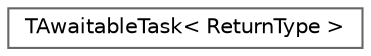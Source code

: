digraph "Graphical Class Hierarchy"
{
 // INTERACTIVE_SVG=YES
 // LATEX_PDF_SIZE
  bgcolor="transparent";
  edge [fontname=Helvetica,fontsize=10,labelfontname=Helvetica,labelfontsize=10];
  node [fontname=Helvetica,fontsize=10,shape=box,height=0.2,width=0.4];
  rankdir="LR";
  Node0 [id="Node000000",label="TAwaitableTask\< ReturnType \>",height=0.2,width=0.4,color="grey40", fillcolor="white", style="filled",URL="$d2/dd0/classTAwaitableTask.html",tooltip=" "];
}
